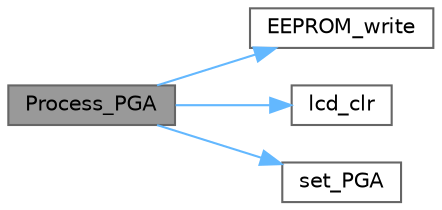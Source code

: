 digraph "Process_PGA"
{
 // LATEX_PDF_SIZE
  bgcolor="transparent";
  edge [fontname=Helvetica,fontsize=10,labelfontname=Helvetica,labelfontsize=10];
  node [fontname=Helvetica,fontsize=10,shape=box,height=0.2,width=0.4];
  rankdir="LR";
  Node1 [label="Process_PGA",height=0.2,width=0.4,color="gray40", fillcolor="grey60", style="filled", fontcolor="black",tooltip=" "];
  Node1 -> Node2 [color="steelblue1",style="solid"];
  Node2 [label="EEPROM_write",height=0.2,width=0.4,color="grey40", fillcolor="white", style="filled",URL="$_t_o_8c.html#a59a2e87e4c18651985ce2297567fcc26",tooltip=" "];
  Node1 -> Node3 [color="steelblue1",style="solid"];
  Node3 [label="lcd_clr",height=0.2,width=0.4,color="grey40", fillcolor="white", style="filled",URL="$_t_o__s_8h.html#a33e140c8175d738415fb9c72e73a8cef",tooltip=" "];
  Node1 -> Node4 [color="steelblue1",style="solid"];
  Node4 [label="set_PGA",height=0.2,width=0.4,color="grey40", fillcolor="white", style="filled",URL="$_t_o_8c.html#a4c4a200e572aec0e3b9db369260a6e67",tooltip=" "];
}
